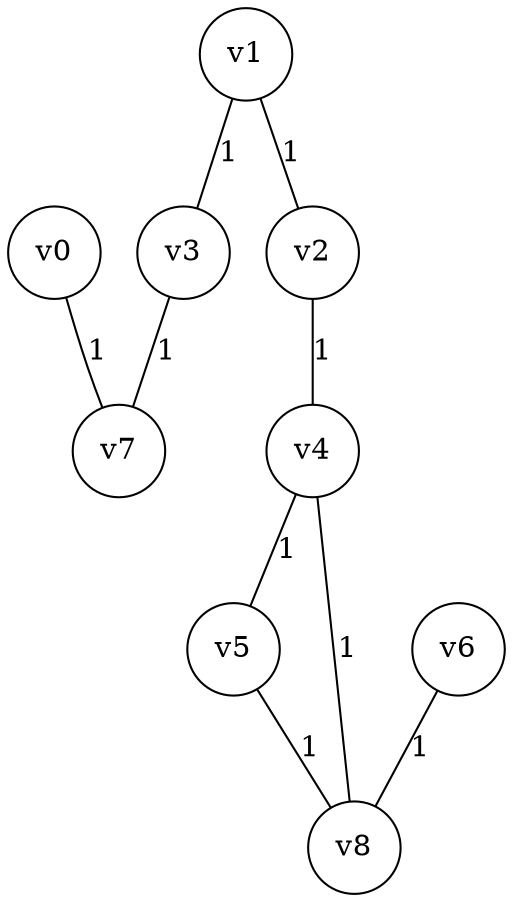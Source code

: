 graph
{
	node [shape=circle, label="v0"] 0;
	node [shape=circle, label="v1"] 1;
	node [shape=circle, label="v2"] 2;
	node [shape=circle, label="v3"] 3;
	node [shape=circle, label="v4"] 4;
	node [shape=circle, label="v5"] 5;
	node [shape=circle, label="v6"] 6;
	node [shape=circle, label="v7"] 7;
	node [shape=circle, label="v8"] 8;
	0 -- 7 [label="1"]
	1 -- 2 [label="1"]
	1 -- 3 [label="1"]
	2 -- 4 [label="1"]
	3 -- 7 [label="1"]
	4 -- 8 [label="1"]
	4 -- 5 [label="1"]
	5 -- 8 [label="1"]
	6 -- 8 [label="1"]
}
